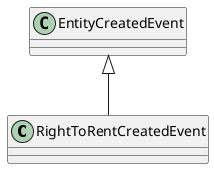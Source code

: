 @startuml
class RightToRentCreatedEvent {
}
EntityCreatedEvent <|-- RightToRentCreatedEvent
@enduml
